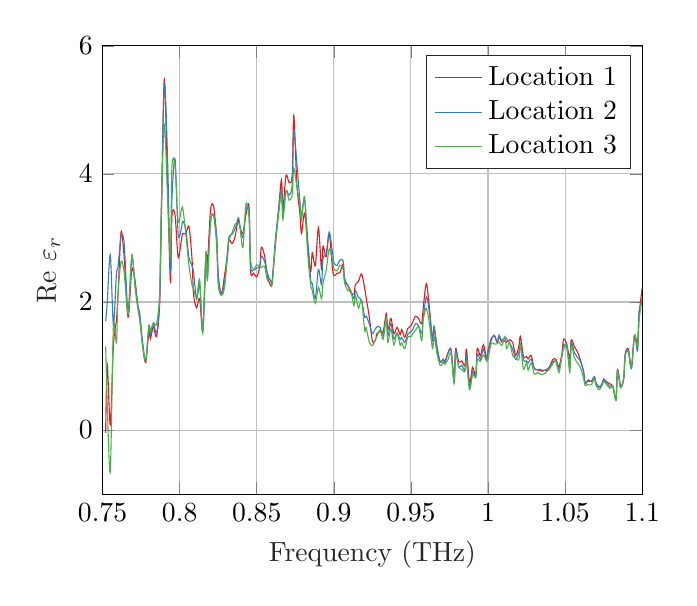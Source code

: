 % This file was created by matlab2tikz.
%
%The latest updates can be retrieved from
%  http://www.mathworks.com/matlabcentral/fileexchange/22022-matlab2tikz-matlab2tikz
%where you can also make suggestions and rate matlab2tikz.
%
\definecolor{mycolor1}{rgb}{0.894,0.102,0.11}%
\definecolor{mycolor2}{rgb}{0.216,0.494,0.722}%
\definecolor{mycolor3}{rgb}{0.302,0.686,0.29}%
\definecolor{mycolor4}{rgb}{0.596,0.306,0.639}%
\definecolor{mycolor5}{rgb}{1.0,0.498,0.0}%
\definecolor{mycolor6}{rgb}{1.0,1.0,0.2}%
\definecolor{mycolor7}{rgb}{0.651,0.337,0.157}%
\definecolor{mycolor8}{rgb}{0.969,0.506,0.749}%
%
\begin{tikzpicture}

\begin{axis}[%
xmin=0.75,
xmax=1.1,
xlabel style={font=\color{white!15!black}},
xlabel={Frequency (THz)},
ymin=-1,
ymax=6,
ylabel style={font=\color{white!15!black}},
ylabel={Re $\varepsilon_r$},
axis background/.style={fill=white},
xmajorgrids,
ymajorgrids,
legend style={legend cell align=left, align=left, draw=white!15!black}
]
\addplot [smooth, color=mycolor1]
  table[row sep=crcr]{%
0.752	-0.044\\
0.753	1.029\\
0.755	0.083\\
0.757	1.318\\
0.759	1.718\\
0.76	2.099\\
0.762	3.09\\
0.764	2.695\\
0.766	1.871\\
0.767	1.817\\
0.769	2.51\\
0.771	2.337\\
0.773	1.909\\
0.774	1.816\\
0.776	1.309\\
0.778	1.053\\
0.78	1.539\\
0.781	1.424\\
0.783	1.615\\
0.785	1.457\\
0.787	1.955\\
0.788	3.13\\
0.79	5.471\\
0.792	3.934\\
0.794	2.316\\
0.795	3.349\\
0.797	3.359\\
0.799	2.699\\
0.801	2.948\\
0.802	3.072\\
0.804	3.063\\
0.806	3.181\\
0.808	2.678\\
0.809	2.117\\
0.811	1.911\\
0.813	2.054\\
0.815	1.546\\
0.817	2.746\\
0.818	2.587\\
0.82	3.432\\
0.822	3.495\\
0.824	3.001\\
0.825	2.439\\
0.827	2.104\\
0.829	2.397\\
0.831	2.732\\
0.832	2.969\\
0.834	2.914\\
0.836	3.028\\
0.838	3.292\\
0.839	3.172\\
0.841	3.071\\
0.843	3.362\\
0.845	3.49\\
0.846	2.481\\
0.848	2.451\\
0.85	2.392\\
0.852	2.559\\
0.853	2.857\\
0.855	2.727\\
0.857	2.397\\
0.859	2.257\\
0.86	2.313\\
0.862	2.867\\
0.864	3.397\\
0.866	3.908\\
0.867	3.473\\
0.869	3.979\\
0.871	3.865\\
0.873	3.971\\
0.874	4.915\\
0.876	3.845\\
0.878	3.378\\
0.879	3.073\\
0.881	3.387\\
0.883	2.891\\
0.885	2.472\\
0.886	2.77\\
0.888	2.571\\
0.89	3.157\\
0.892	2.506\\
0.893	2.874\\
0.895	2.707\\
0.897	3.065\\
0.899	2.553\\
0.9	2.41\\
0.902	2.447\\
0.904	2.464\\
0.906	2.594\\
0.907	2.316\\
0.909	2.261\\
0.911	2.145\\
0.913	2.124\\
0.914	2.272\\
0.916	2.324\\
0.918	2.439\\
0.92	2.212\\
0.921	2.06\\
0.923	1.763\\
0.925	1.387\\
0.927	1.408\\
0.928	1.512\\
0.93	1.537\\
0.932	1.535\\
0.934	1.82\\
0.935	1.561\\
0.937	1.745\\
0.939	1.505\\
0.941	1.605\\
0.943	1.488\\
0.944	1.57\\
0.946	1.449\\
0.948	1.587\\
0.95	1.626\\
0.951	1.676\\
0.953	1.778\\
0.955	1.738\\
0.957	1.661\\
0.958	1.912\\
0.96	2.288\\
0.962	1.906\\
0.964	1.392\\
0.965	1.596\\
0.967	1.25\\
0.969	1.061\\
0.971	1.107\\
0.972	1.066\\
0.974	1.205\\
0.976	1.258\\
0.978	0.787\\
0.979	1.273\\
0.981	1.061\\
0.983	1.08\\
0.985	1.004\\
0.986	1.262\\
0.988	0.743\\
0.99	0.982\\
0.992	0.85\\
0.993	1.277\\
0.995	1.16\\
0.997	1.333\\
0.999	1.124\\
1.0	1.239\\
1.002	1.423\\
1.004	1.474\\
1.006	1.366\\
1.007	1.455\\
1.009	1.375\\
1.011	1.394\\
1.012	1.373\\
1.014	1.409\\
1.016	1.364\\
1.018	1.166\\
1.02	1.308\\
1.021	1.462\\
1.023	1.146\\
1.025	1.149\\
1.026	1.111\\
1.028	1.164\\
1.03	0.959\\
1.032	0.942\\
1.034	0.922\\
1.035	0.935\\
1.037	0.932\\
1.039	0.937\\
1.04	0.996\\
1.042	1.099\\
1.044	1.107\\
1.046	0.987\\
1.048	1.207\\
1.049	1.419\\
1.051	1.35\\
1.053	1.117\\
1.054	1.41\\
1.056	1.303\\
1.058	1.219\\
1.06	1.088\\
1.062	0.91\\
1.063	0.725\\
1.065	0.784\\
1.067	0.754\\
1.069	0.828\\
1.07	0.737\\
1.072	0.672\\
1.074	0.722\\
1.075	0.798\\
1.077	0.75\\
1.079	0.722\\
1.081	0.683\\
1.083	0.479\\
1.084	0.941\\
1.086	0.688\\
1.088	0.796\\
1.089	1.189\\
1.091	1.267\\
1.093	0.975\\
1.095	1.482\\
1.097	1.357\\
1.098	1.806\\
1.1	2.22\\
};
\addlegendentry{Location 1}

\addplot [smooth, color=mycolor2]
  table[row sep=crcr]{%
0.752	1.703\\
0.753	1.982\\
0.755	2.736\\
0.757	1.651\\
0.759	2.44\\
0.76	2.541\\
0.762	3.029\\
0.764	2.919\\
0.766	1.979\\
0.767	1.947\\
0.769	2.685\\
0.771	2.322\\
0.773	1.931\\
0.774	1.831\\
0.776	1.371\\
0.778	1.083\\
0.78	1.635\\
0.781	1.495\\
0.783	1.674\\
0.785	1.513\\
0.787	2.041\\
0.788	3.241\\
0.79	5.404\\
0.792	4.367\\
0.794	2.493\\
0.795	3.615\\
0.797	4.234\\
0.799	3.064\\
0.801	3.132\\
0.802	3.26\\
0.804	3.129\\
0.806	2.703\\
0.808	2.565\\
0.809	2.465\\
0.811	2.043\\
0.813	2.26\\
0.815	1.557\\
0.817	2.688\\
0.818	2.395\\
0.82	3.242\\
0.822	3.35\\
0.824	3.013\\
0.825	2.366\\
0.827	2.143\\
0.829	2.282\\
0.831	2.791\\
0.832	3.018\\
0.834	3.059\\
0.836	3.147\\
0.838	3.315\\
0.839	3.208\\
0.841	3.007\\
0.843	3.44\\
0.845	3.43\\
0.846	2.559\\
0.848	2.498\\
0.85	2.53\\
0.852	2.556\\
0.853	2.718\\
0.855	2.641\\
0.857	2.44\\
0.859	2.33\\
0.86	2.317\\
0.862	2.956\\
0.864	3.413\\
0.866	3.762\\
0.867	3.384\\
0.869	3.736\\
0.871	3.668\\
0.873	3.833\\
0.874	4.686\\
0.876	4.166\\
0.878	3.569\\
0.879	3.333\\
0.881	3.604\\
0.883	2.996\\
0.885	2.346\\
0.886	2.289\\
0.888	2.055\\
0.89	2.511\\
0.892	2.269\\
0.893	2.683\\
0.895	2.748\\
0.897	3.094\\
0.899	2.795\\
0.9	2.614\\
0.902	2.57\\
0.904	2.653\\
0.906	2.643\\
0.907	2.367\\
0.909	2.266\\
0.911	2.172\\
0.913	2.056\\
0.914	2.176\\
0.916	2.07\\
0.918	2.028\\
0.92	1.768\\
0.921	1.779\\
0.923	1.656\\
0.925	1.508\\
0.927	1.585\\
0.928	1.611\\
0.93	1.605\\
0.932	1.477\\
0.934	1.765\\
0.935	1.467\\
0.937	1.664\\
0.939	1.421\\
0.941	1.517\\
0.943	1.414\\
0.944	1.447\\
0.946	1.366\\
0.948	1.498\\
0.95	1.533\\
0.951	1.563\\
0.953	1.663\\
0.955	1.626\\
0.957	1.509\\
0.958	1.751\\
0.96	2.08\\
0.962	1.835\\
0.964	1.415\\
0.965	1.626\\
0.967	1.291\\
0.969	1.065\\
0.971	1.103\\
0.972	1.045\\
0.974	1.191\\
0.976	1.255\\
0.978	0.734\\
0.979	1.243\\
0.981	0.988\\
0.983	1.013\\
0.985	0.932\\
0.986	1.175\\
0.988	0.667\\
0.99	0.919\\
0.992	0.82\\
0.993	1.19\\
0.995	1.103\\
0.997	1.264\\
0.999	1.096\\
1.0	1.207\\
1.002	1.396\\
1.004	1.483\\
1.006	1.371\\
1.007	1.481\\
1.009	1.398\\
1.011	1.452\\
1.012	1.424\\
1.014	1.358\\
1.016	1.261\\
1.018	1.101\\
1.02	1.22\\
1.021	1.35\\
1.023	1.087\\
1.025	1.081\\
1.026	1.049\\
1.028	1.105\\
1.03	0.963\\
1.032	0.939\\
1.034	0.95\\
1.035	0.917\\
1.037	0.938\\
1.039	0.966\\
1.04	0.989\\
1.042	1.066\\
1.044	1.071\\
1.046	0.952\\
1.048	1.161\\
1.049	1.333\\
1.051	1.295\\
1.053	1.008\\
1.054	1.364\\
1.056	1.216\\
1.058	1.137\\
1.06	1.071\\
1.062	0.908\\
1.063	0.744\\
1.065	0.762\\
1.067	0.761\\
1.069	0.835\\
1.07	0.742\\
1.072	0.67\\
1.074	0.727\\
1.075	0.789\\
1.077	0.73\\
1.079	0.687\\
1.081	0.673\\
1.083	0.471\\
1.084	0.947\\
1.086	0.668\\
1.088	0.803\\
1.089	1.188\\
1.091	1.233\\
1.093	0.957\\
1.095	1.477\\
1.097	1.237\\
1.098	1.867\\
1.1	1.966\\
};
\addlegendentry{Location 2}

\addplot [smooth, color=mycolor3]
  table[row sep=crcr]{%
0.752	1.308\\
0.753	0.419\\
0.755	-0.648\\
0.757	1.613\\
0.759	1.359\\
0.76	2.118\\
0.762	2.632\\
0.764	2.456\\
0.766	1.882\\
0.767	1.895\\
0.769	2.744\\
0.771	2.242\\
0.773	1.871\\
0.774	1.742\\
0.776	1.317\\
0.778	1.088\\
0.78	1.607\\
0.781	1.558\\
0.783	1.673\\
0.785	1.658\\
0.787	2.109\\
0.788	3.384\\
0.79	4.769\\
0.792	3.747\\
0.794	2.693\\
0.795	4.119\\
0.797	4.128\\
0.799	3.265\\
0.801	3.426\\
0.802	3.466\\
0.804	3.063\\
0.806	2.572\\
0.808	2.268\\
0.809	2.204\\
0.811	2.071\\
0.813	2.346\\
0.815	1.511\\
0.817	2.731\\
0.818	2.33\\
0.82	3.249\\
0.822	3.352\\
0.824	2.883\\
0.825	2.266\\
0.827	2.105\\
0.829	2.215\\
0.831	2.706\\
0.832	2.961\\
0.834	3.081\\
0.836	3.217\\
0.838	3.235\\
0.839	3.186\\
0.841	2.849\\
0.843	3.536\\
0.845	3.314\\
0.846	2.65\\
0.848	2.508\\
0.85	2.58\\
0.852	2.551\\
0.853	2.536\\
0.855	2.557\\
0.857	2.331\\
0.859	2.32\\
0.86	2.282\\
0.862	2.896\\
0.864	3.33\\
0.866	3.682\\
0.867	3.286\\
0.869	3.741\\
0.871	3.589\\
0.873	3.679\\
0.874	4.091\\
0.876	3.799\\
0.878	3.522\\
0.879	3.282\\
0.881	3.645\\
0.883	2.765\\
0.885	2.265\\
0.886	2.182\\
0.888	1.978\\
0.89	2.229\\
0.892	2.052\\
0.893	2.299\\
0.895	2.494\\
0.897	2.827\\
0.899	2.661\\
0.9	2.521\\
0.902	2.485\\
0.904	2.574\\
0.906	2.506\\
0.907	2.296\\
0.909	2.177\\
0.911	2.177\\
0.913	1.944\\
0.914	2.099\\
0.916	1.905\\
0.918	2.026\\
0.92	1.554\\
0.921	1.599\\
0.923	1.371\\
0.925	1.318\\
0.927	1.419\\
0.928	1.463\\
0.93	1.57\\
0.932	1.418\\
0.934	1.747\\
0.935	1.37\\
0.937	1.579\\
0.939	1.33\\
0.941	1.511\\
0.943	1.322\\
0.944	1.363\\
0.946	1.271\\
0.948	1.454\\
0.95	1.458\\
0.951	1.498\\
0.953	1.56\\
0.955	1.611\\
0.957	1.398\\
0.958	1.725\\
0.96	1.9\\
0.962	1.658\\
0.964	1.27\\
0.965	1.459\\
0.967	1.181\\
0.969	1.006\\
0.971	1.057\\
0.972	1.028\\
0.974	1.099\\
0.976	1.196\\
0.978	0.748\\
0.979	1.186\\
0.981	0.985\\
0.983	0.947\\
0.985	0.909\\
0.986	1.069\\
0.988	0.631\\
0.99	0.864\\
0.992	0.821\\
0.993	1.099\\
0.995	1.071\\
0.997	1.172\\
0.999	1.078\\
1.0	1.112\\
1.002	1.353\\
1.004	1.343\\
1.006	1.347\\
1.007	1.379\\
1.009	1.321\\
1.011	1.459\\
1.012	1.272\\
1.014	1.364\\
1.016	1.163\\
1.018	1.122\\
1.02	1.096\\
1.021	1.333\\
1.023	0.951\\
1.025	1.058\\
1.026	0.935\\
1.028	1.05\\
1.03	0.872\\
1.032	0.898\\
1.034	0.872\\
1.035	0.865\\
1.037	0.891\\
1.039	0.929\\
1.04	0.957\\
1.042	1.035\\
1.044	1.085\\
1.046	0.897\\
1.048	1.179\\
1.049	1.262\\
1.051	1.334\\
1.053	0.902\\
1.054	1.324\\
1.056	1.13\\
1.058	1.049\\
1.06	0.972\\
1.062	0.805\\
1.063	0.698\\
1.065	0.712\\
1.067	0.706\\
1.069	0.797\\
1.07	0.701\\
1.072	0.628\\
1.074	0.702\\
1.075	0.757\\
1.077	0.71\\
1.079	0.651\\
1.081	0.679\\
1.083	0.468\\
1.084	0.913\\
1.086	0.659\\
1.088	0.818\\
1.089	1.165\\
1.091	1.23\\
1.093	0.981\\
1.095	1.482\\
1.097	1.298\\
1.098	1.721\\
1.1	2.086\\
};
\addlegendentry{Location 3}

\end{axis}
\end{tikzpicture}%
